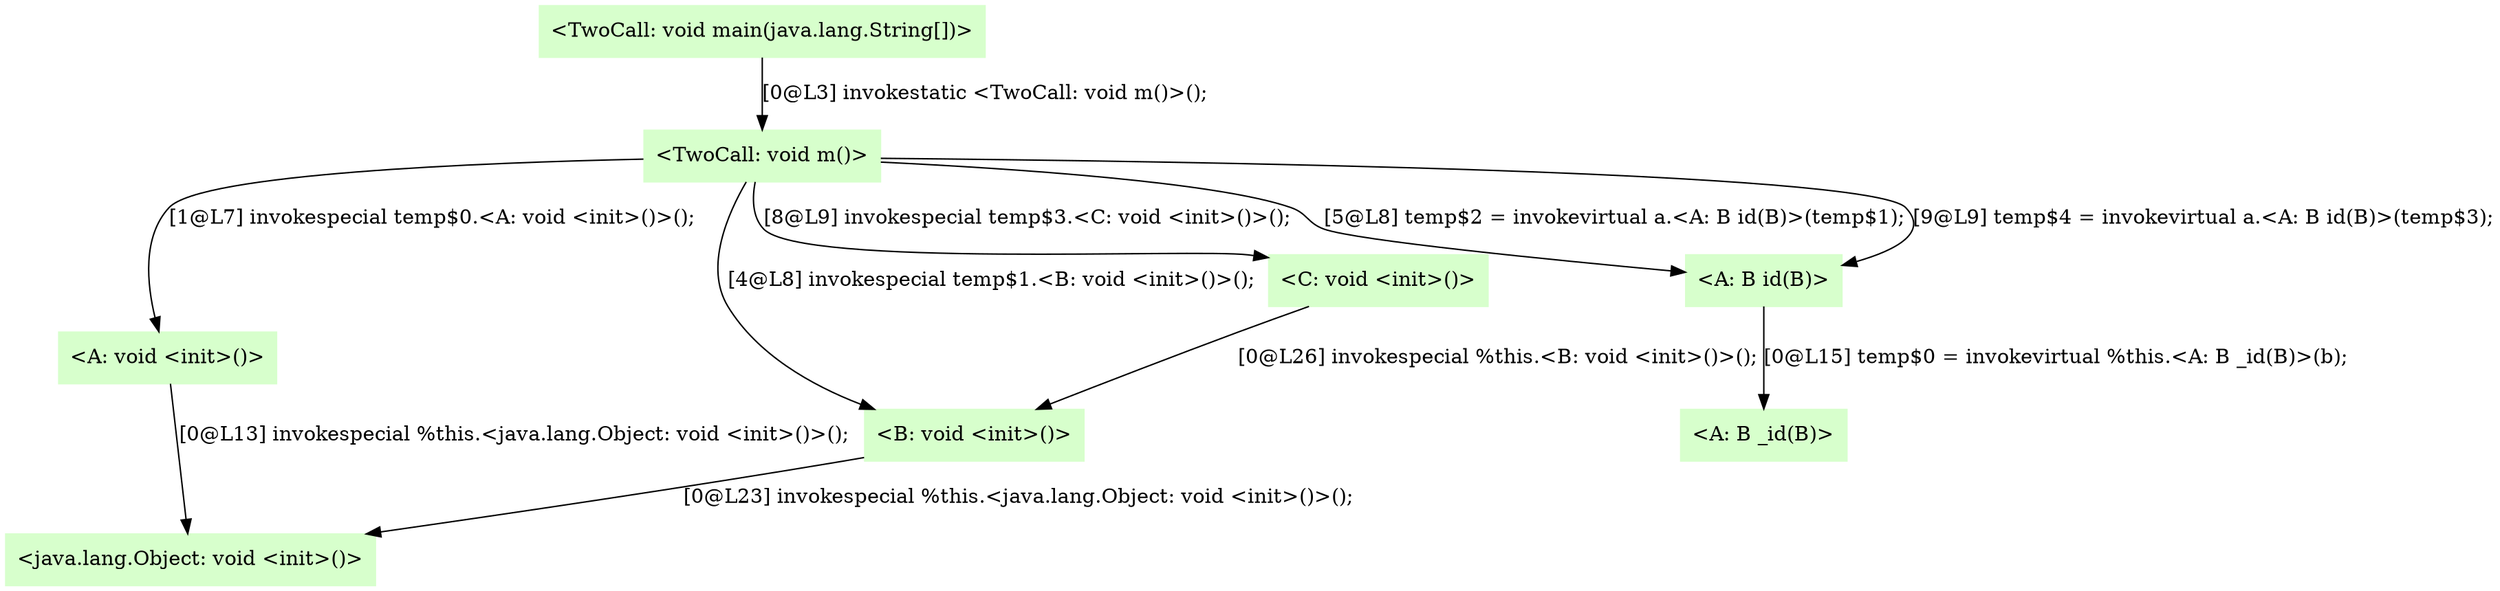digraph G {
  node [style=filled,color=".3 .2 1.0",shape=box,];
  "0" [label="<A: void <init>()>",];
  "1" [label="<B: void <init>()>",];
  "2" [label="<java.lang.Object: void <init>()>",];
  "3" [label="<A: B _id(B)>",];
  "4" [label="<TwoCall: void m()>",];
  "5" [label="<C: void <init>()>",];
  "6" [label="<TwoCall: void main(java.lang.String[])>",];
  "7" [label="<A: B id(B)>",];
  "0" -> "2" [label="[0@L13] invokespecial %this.<java.lang.Object: void <init>()>();",];
  "1" -> "2" [label="[0@L23] invokespecial %this.<java.lang.Object: void <init>()>();",];
  "4" -> "7" [label="[5@L8] temp$2 = invokevirtual a.<A: B id(B)>(temp$1);",];
  "4" -> "5" [label="[8@L9] invokespecial temp$3.<C: void <init>()>();",];
  "4" -> "0" [label="[1@L7] invokespecial temp$0.<A: void <init>()>();",];
  "4" -> "1" [label="[4@L8] invokespecial temp$1.<B: void <init>()>();",];
  "4" -> "7" [label="[9@L9] temp$4 = invokevirtual a.<A: B id(B)>(temp$3);",];
  "5" -> "1" [label="[0@L26] invokespecial %this.<B: void <init>()>();",];
  "6" -> "4" [label="[0@L3] invokestatic <TwoCall: void m()>();",];
  "7" -> "3" [label="[0@L15] temp$0 = invokevirtual %this.<A: B _id(B)>(b);",];
}
